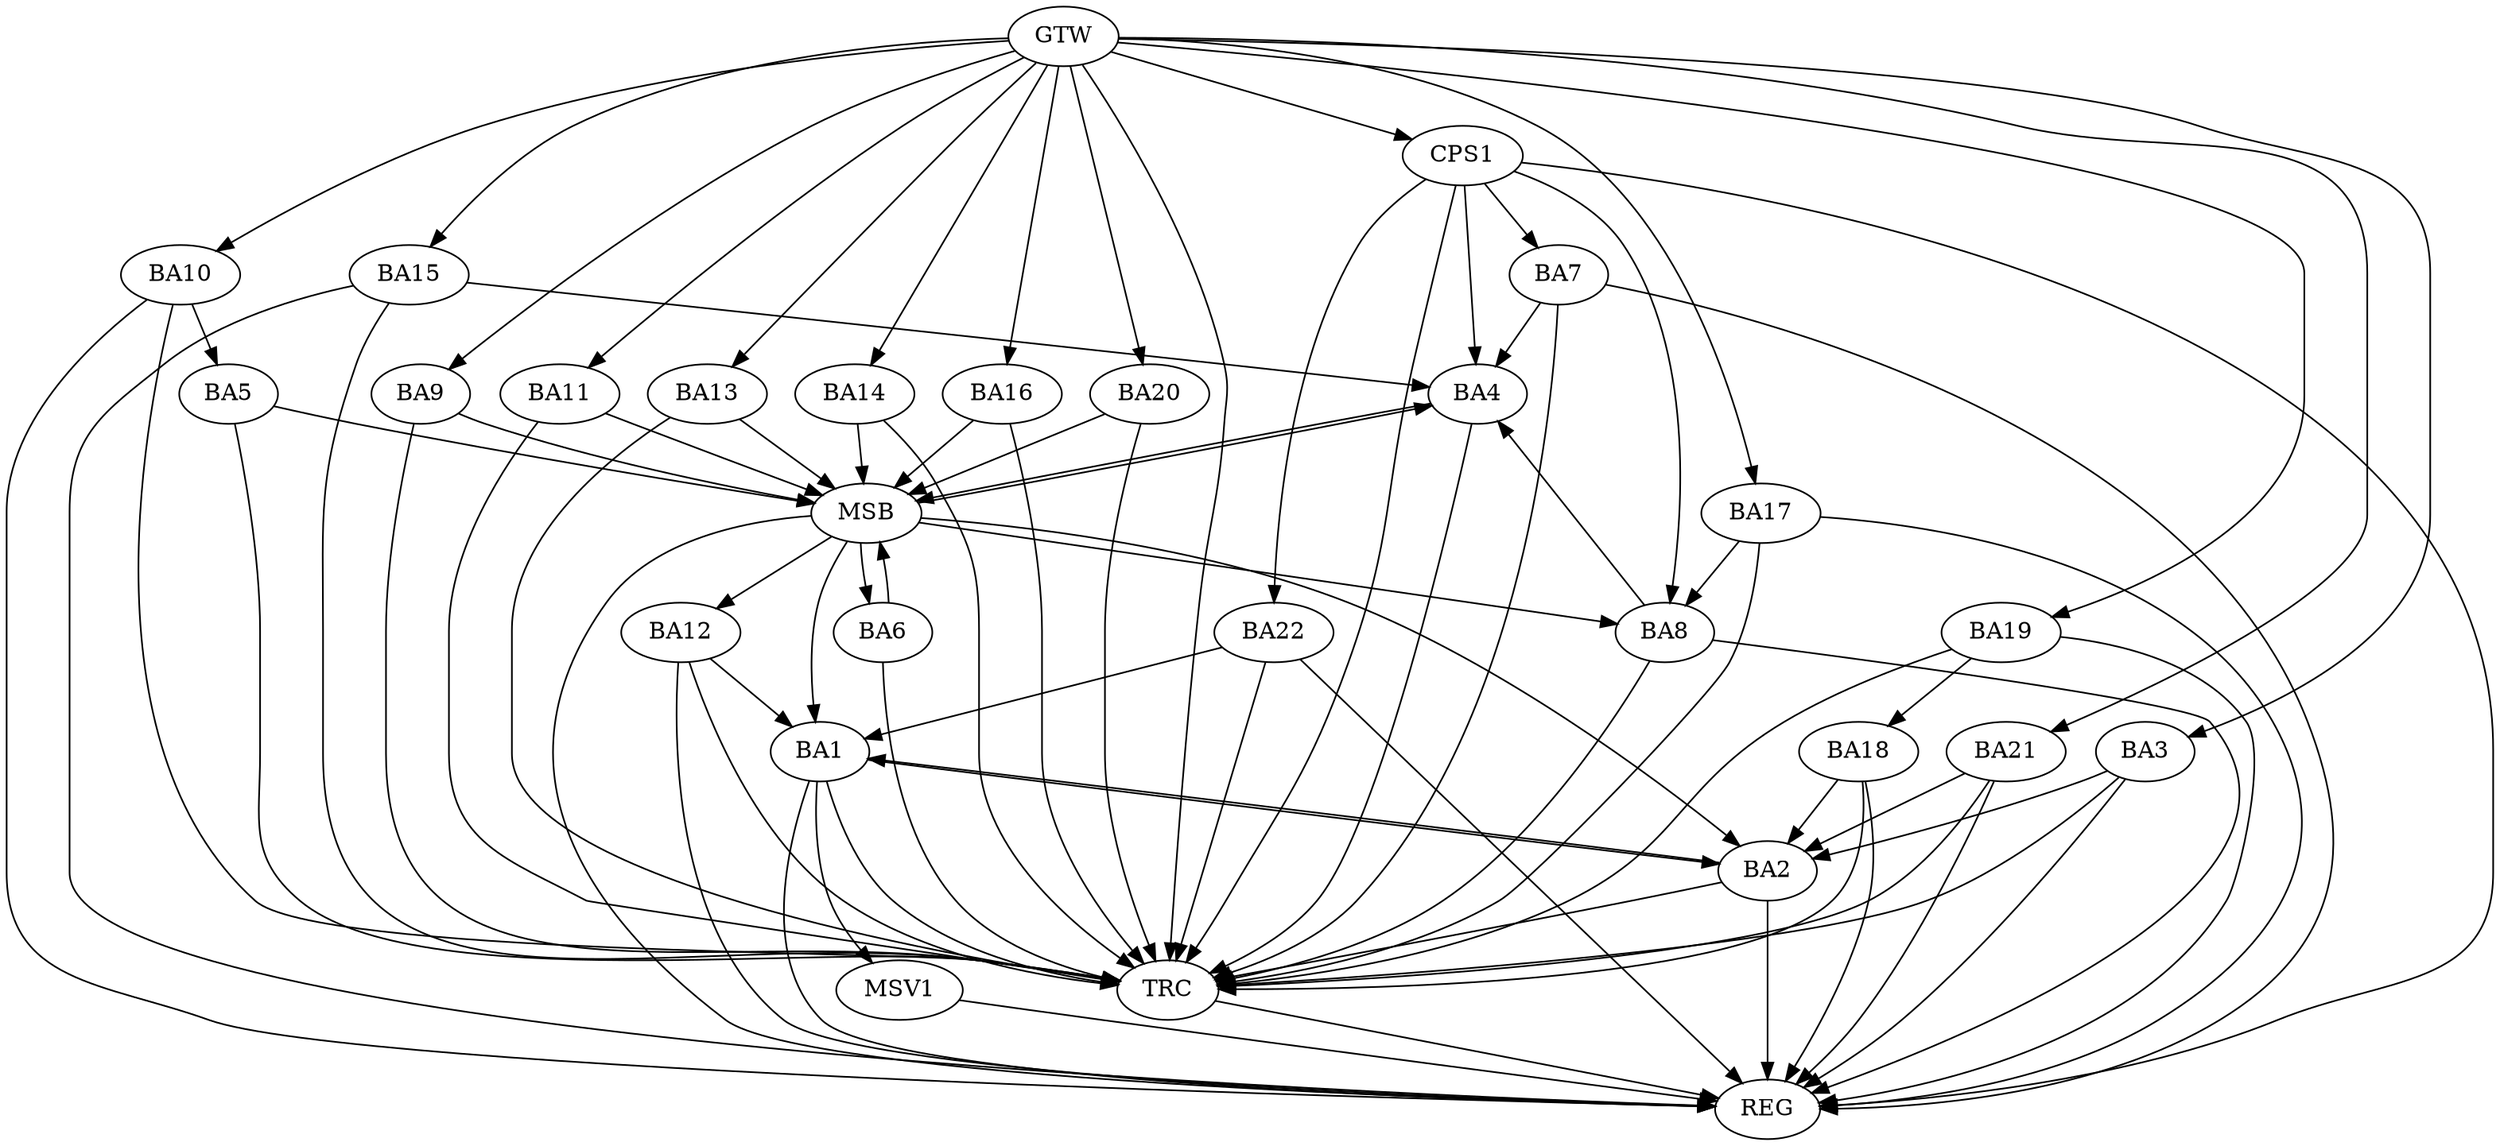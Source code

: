 strict digraph G {
  BA1 [ label="BA1" ];
  BA2 [ label="BA2" ];
  BA3 [ label="BA3" ];
  BA4 [ label="BA4" ];
  BA5 [ label="BA5" ];
  BA6 [ label="BA6" ];
  BA7 [ label="BA7" ];
  BA8 [ label="BA8" ];
  BA9 [ label="BA9" ];
  BA10 [ label="BA10" ];
  BA11 [ label="BA11" ];
  BA12 [ label="BA12" ];
  BA13 [ label="BA13" ];
  BA14 [ label="BA14" ];
  BA15 [ label="BA15" ];
  BA16 [ label="BA16" ];
  BA17 [ label="BA17" ];
  BA18 [ label="BA18" ];
  BA19 [ label="BA19" ];
  BA20 [ label="BA20" ];
  BA21 [ label="BA21" ];
  BA22 [ label="BA22" ];
  CPS1 [ label="CPS1" ];
  GTW [ label="GTW" ];
  REG [ label="REG" ];
  MSB [ label="MSB" ];
  TRC [ label="TRC" ];
  MSV1 [ label="MSV1" ];
  BA1 -> BA2;
  BA2 -> BA1;
  BA3 -> BA2;
  BA7 -> BA4;
  BA8 -> BA4;
  BA10 -> BA5;
  BA12 -> BA1;
  BA15 -> BA4;
  BA17 -> BA8;
  BA18 -> BA2;
  BA19 -> BA18;
  BA21 -> BA2;
  BA22 -> BA1;
  CPS1 -> BA4;
  CPS1 -> BA8;
  CPS1 -> BA7;
  CPS1 -> BA22;
  GTW -> BA3;
  GTW -> BA9;
  GTW -> BA10;
  GTW -> BA11;
  GTW -> BA13;
  GTW -> BA14;
  GTW -> BA15;
  GTW -> BA16;
  GTW -> BA17;
  GTW -> BA19;
  GTW -> BA20;
  GTW -> BA21;
  GTW -> CPS1;
  BA1 -> REG;
  BA2 -> REG;
  BA3 -> REG;
  BA7 -> REG;
  BA8 -> REG;
  BA10 -> REG;
  BA12 -> REG;
  BA15 -> REG;
  BA17 -> REG;
  BA18 -> REG;
  BA19 -> REG;
  BA21 -> REG;
  BA22 -> REG;
  CPS1 -> REG;
  BA4 -> MSB;
  MSB -> BA2;
  MSB -> REG;
  BA5 -> MSB;
  MSB -> BA4;
  BA6 -> MSB;
  MSB -> BA1;
  BA9 -> MSB;
  BA11 -> MSB;
  MSB -> BA8;
  BA13 -> MSB;
  MSB -> BA6;
  BA14 -> MSB;
  BA16 -> MSB;
  MSB -> BA12;
  BA20 -> MSB;
  BA1 -> TRC;
  BA2 -> TRC;
  BA3 -> TRC;
  BA4 -> TRC;
  BA5 -> TRC;
  BA6 -> TRC;
  BA7 -> TRC;
  BA8 -> TRC;
  BA9 -> TRC;
  BA10 -> TRC;
  BA11 -> TRC;
  BA12 -> TRC;
  BA13 -> TRC;
  BA14 -> TRC;
  BA15 -> TRC;
  BA16 -> TRC;
  BA17 -> TRC;
  BA18 -> TRC;
  BA19 -> TRC;
  BA20 -> TRC;
  BA21 -> TRC;
  BA22 -> TRC;
  CPS1 -> TRC;
  GTW -> TRC;
  TRC -> REG;
  BA1 -> MSV1;
  MSV1 -> REG;
}
